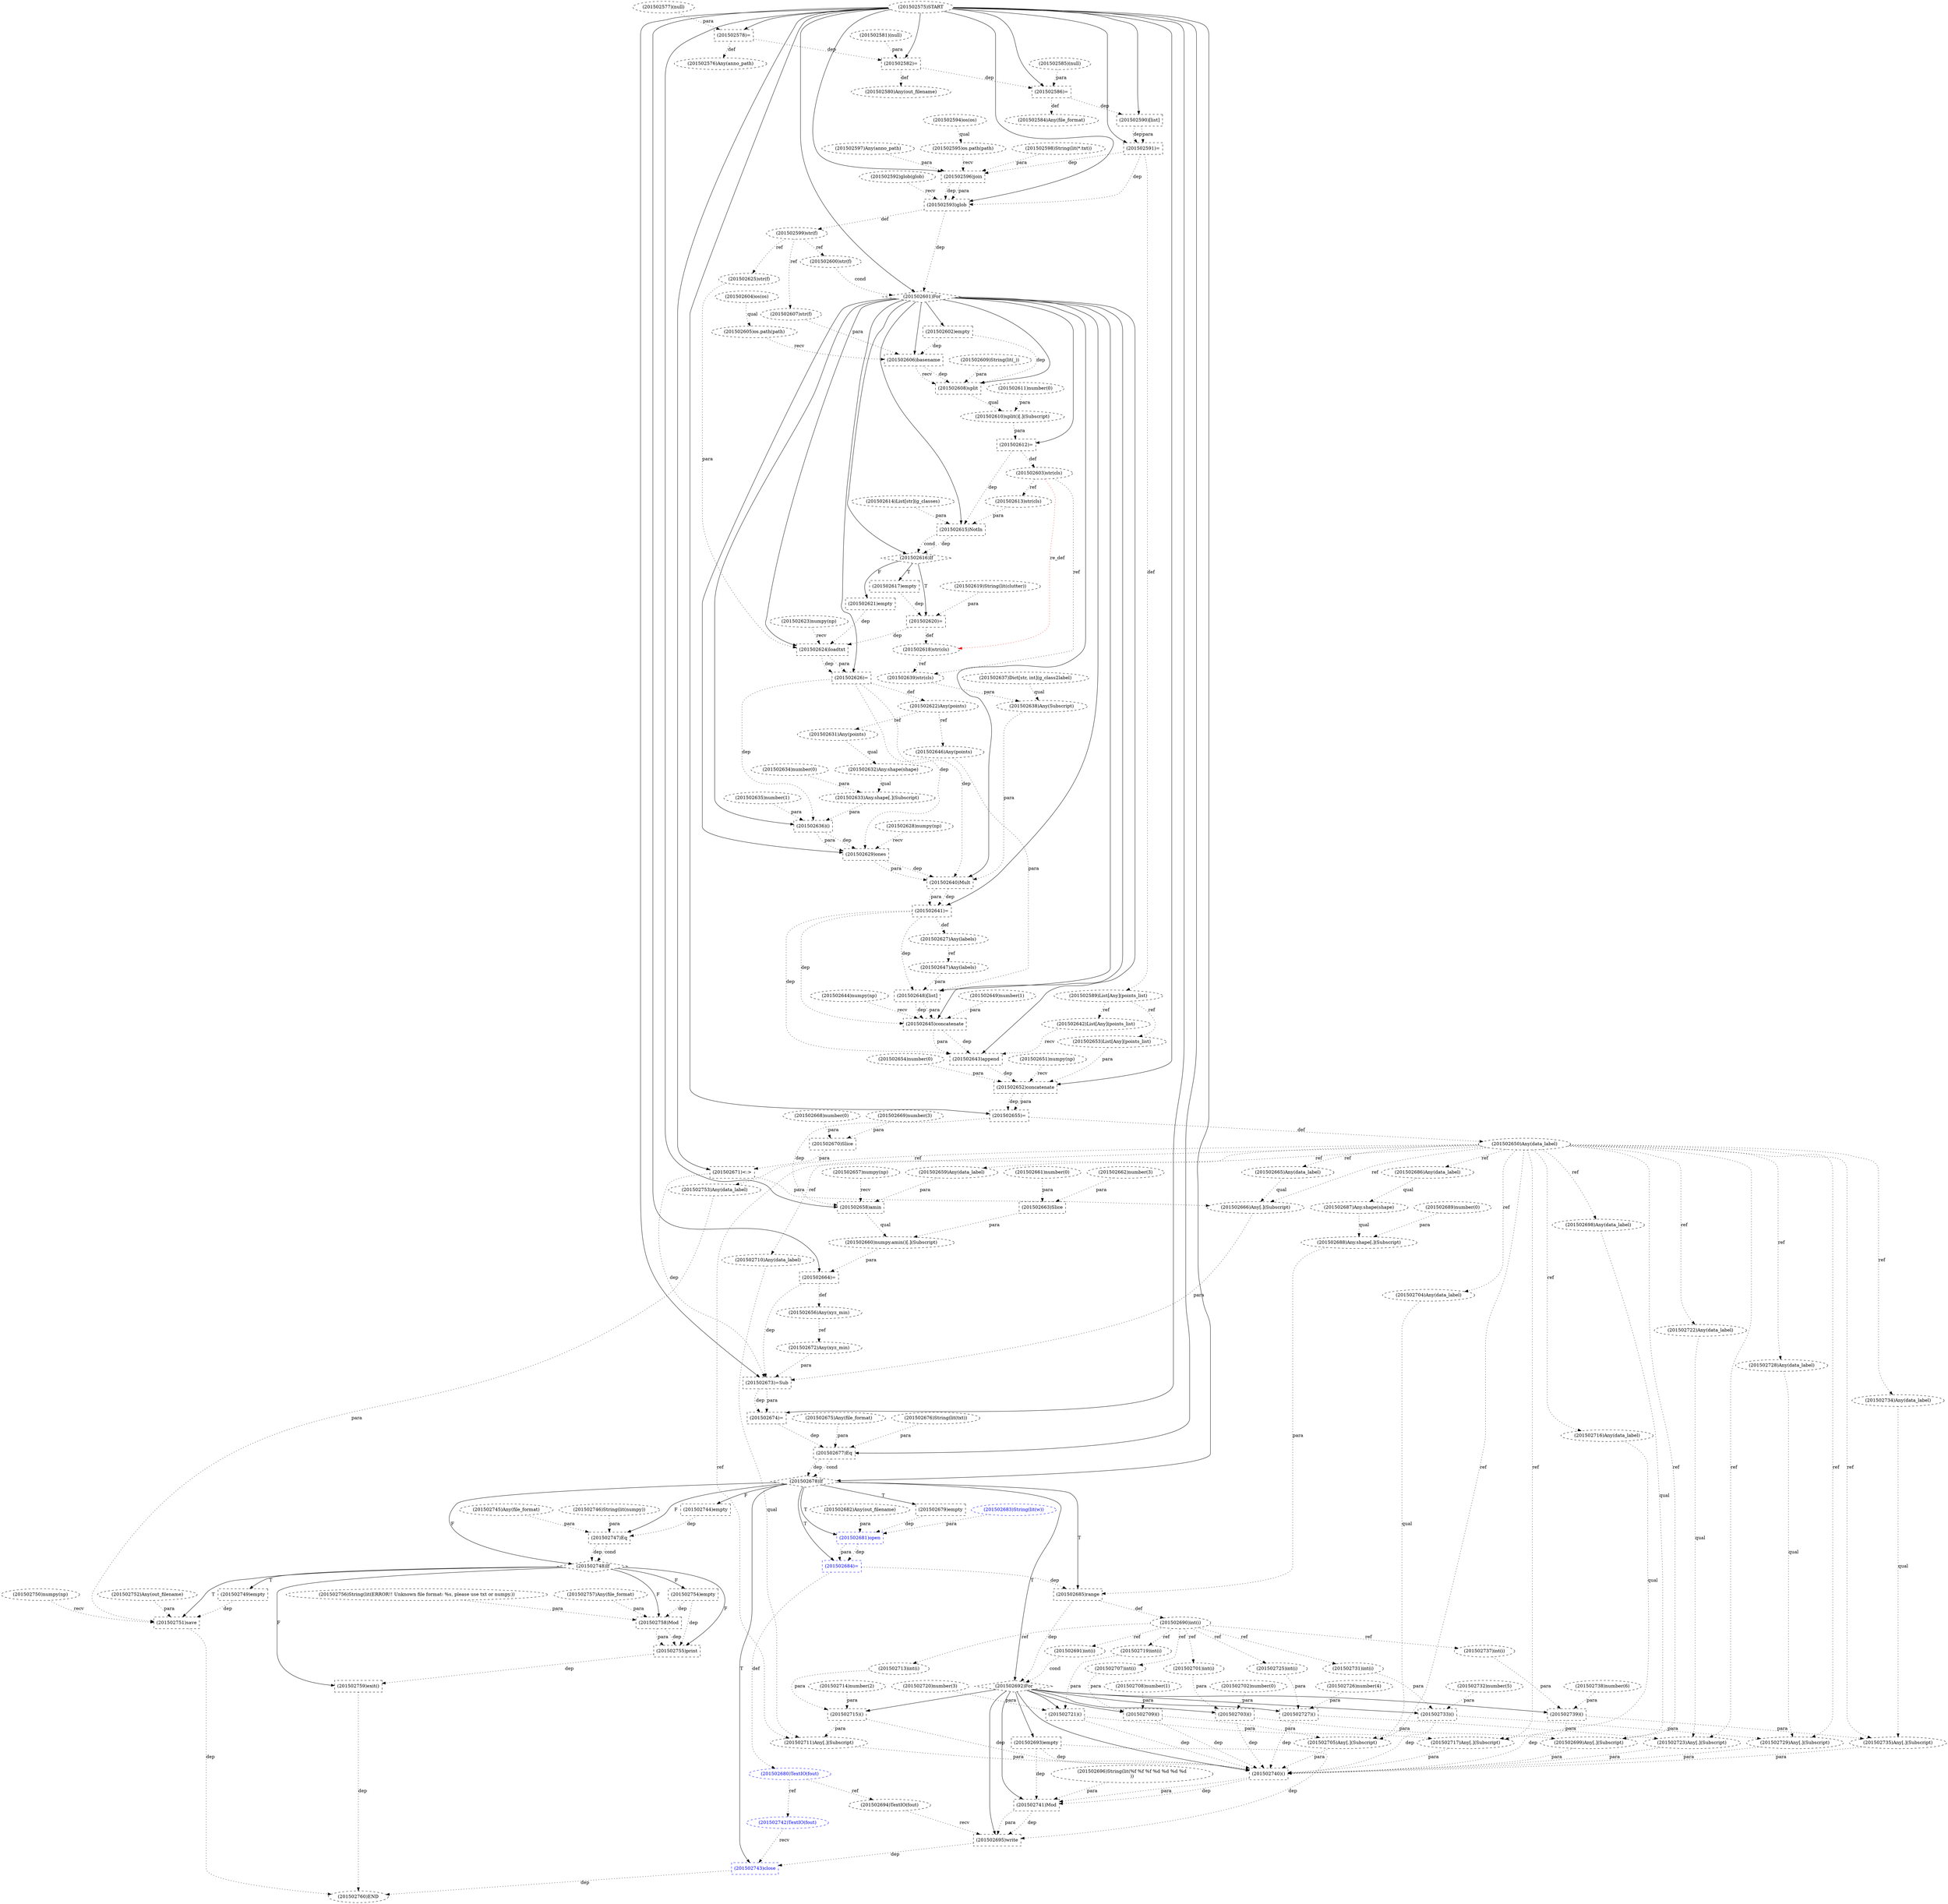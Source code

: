 digraph G {
1 [label="(201502646)Any(points)" shape=ellipse style=dashed]
2 [label="(201502609)String(lit(_))" shape=ellipse style=dashed]
3 [label="(201502632)Any.shape(shape)" shape=ellipse style=dashed]
4 [label="(201502637)Dict[str, int](g_class2label)" shape=ellipse style=dashed]
5 [label="(201502671)<:>" shape=box style=dashed]
6 [label="(201502721)()" shape=box style=dashed]
7 [label="(201502666)Any[.](Subscript)" shape=ellipse style=dashed]
8 [label="(201502581)(null)" shape=ellipse style=dashed]
9 [label="(201502699)Any[.](Subscript)" shape=ellipse style=dashed]
10 [label="(201502590)[list]" shape=box style=dashed]
11 [label="(201502638)Any(Subscript)" shape=ellipse style=dashed]
12 [label="(201502715)()" shape=box style=dashed]
13 [label="(201502738)number(6)" shape=ellipse style=dashed]
14 [label="(201502643)append" shape=box style=dashed]
15 [label="(201502752)Any(out_filename)" shape=ellipse style=dashed]
16 [label="(201502760)END" style=dashed]
17 [label="(201502597)Any(anno_path)" shape=ellipse style=dashed]
18 [label="(201502723)Any[.](Subscript)" shape=ellipse style=dashed]
19 [label="(201502759)exit()" shape=box style=dashed]
20 [label="(201502617)empty" shape=box style=dashed]
21 [label="(201502690)int(i)" shape=ellipse style=dashed]
22 [label="(201502633)Any.shape[.](Subscript)" shape=ellipse style=dashed]
23 [label="(201502594)os(os)" shape=ellipse style=dashed]
24 [label="(201502728)Any(data_label)" shape=ellipse style=dashed]
25 [label="(201502677)Eq" shape=box style=dashed]
26 [label="(201502753)Any(data_label)" shape=ellipse style=dashed]
27 [label="(201502626)=" shape=box style=dashed]
28 [label="(201502727)()" shape=box style=dashed]
29 [label="(201502756)String(lit(ERROR!! Unknown file format: %s, please use txt or numpy.))" shape=ellipse style=dashed]
30 [label="(201502662)number(3)" shape=ellipse style=dashed]
31 [label="(201502692)For" shape=diamond style=dashed]
32 [label="(201502683)String(lit(w))" shape=ellipse style=dashed color=blue fontcolor=blue]
33 [label="(201502608)split" shape=box style=dashed]
34 [label="(201502660)numpy.amin()[.](Subscript)" shape=ellipse style=dashed]
35 [label="(201502664)=" shape=box style=dashed]
36 [label="(201502713)int(i)" shape=ellipse style=dashed]
37 [label="(201502658)amin" shape=box style=dashed]
38 [label="(201502708)number(1)" shape=ellipse style=dashed]
39 [label="(201502751)save" shape=box style=dashed]
40 [label="(201502742)TextIO(fout)" shape=ellipse style=dashed color=blue fontcolor=blue]
41 [label="(201502593)glob" shape=box style=dashed]
42 [label="(201502729)Any[.](Subscript)" shape=ellipse style=dashed]
43 [label="(201502627)Any(labels)" shape=ellipse style=dashed]
44 [label="(201502720)number(3)" shape=ellipse style=dashed]
45 [label="(201502610)split()[.](Subscript)" shape=ellipse style=dashed]
46 [label="(201502654)number(0)" shape=ellipse style=dashed]
47 [label="(201502676)String(lit(txt))" shape=ellipse style=dashed]
48 [label="(201502694)TextIO(fout)" shape=ellipse style=dashed]
49 [label="(201502628)numpy(np)" shape=ellipse style=dashed]
50 [label="(201502698)Any(data_label)" shape=ellipse style=dashed]
51 [label="(201502619)String(lit(clutter))" shape=ellipse style=dashed]
52 [label="(201502592)glob(glob)" shape=ellipse style=dashed]
53 [label="(201502703)()" shape=box style=dashed]
54 [label="(201502648)[list]" shape=box style=dashed]
55 [label="(201502580)Any(out_filename)" shape=ellipse style=dashed]
56 [label="(201502598)String(lit(*.txt))" shape=ellipse style=dashed]
57 [label="(201502748)If" shape=diamond style=dashed]
58 [label="(201502670)Slice" shape=box style=dashed]
59 [label="(201502746)String(lit(numpy))" shape=ellipse style=dashed]
60 [label="(201502618)str(cls)" shape=ellipse style=dashed]
61 [label="(201502601)For" shape=diamond style=dashed]
62 [label="(201502661)number(0)" shape=ellipse style=dashed]
63 [label="(201502622)Any(points)" shape=ellipse style=dashed]
64 [label="(201502582)=" shape=box style=dashed]
65 [label="(201502611)number(0)" shape=ellipse style=dashed]
66 [label="(201502707)int(i)" shape=ellipse style=dashed]
67 [label="(201502688)Any.shape[.](Subscript)" shape=ellipse style=dashed]
68 [label="(201502714)number(2)" shape=ellipse style=dashed]
69 [label="(201502595)os.path(path)" shape=ellipse style=dashed]
70 [label="(201502629)ones" shape=box style=dashed]
71 [label="(201502612)=" shape=box style=dashed]
72 [label="(201502687)Any.shape(shape)" shape=ellipse style=dashed]
73 [label="(201502750)numpy(np)" shape=ellipse style=dashed]
74 [label="(201502710)Any(data_label)" shape=ellipse style=dashed]
75 [label="(201502702)number(0)" shape=ellipse style=dashed]
76 [label="(201502665)Any(data_label)" shape=ellipse style=dashed]
77 [label="(201502704)Any(data_label)" shape=ellipse style=dashed]
78 [label="(201502755)print" shape=box style=dashed]
79 [label="(201502639)str(cls)" shape=ellipse style=dashed]
80 [label="(201502623)numpy(np)" shape=ellipse style=dashed]
81 [label="(201502711)Any[.](Subscript)" shape=ellipse style=dashed]
82 [label="(201502589)List[Any](points_list)" shape=ellipse style=dashed]
83 [label="(201502735)Any[.](Subscript)" shape=ellipse style=dashed]
84 [label="(201502591)=" shape=box style=dashed]
85 [label="(201502657)numpy(np)" shape=ellipse style=dashed]
86 [label="(201502749)empty" shape=box style=dashed]
87 [label="(201502576)Any(anno_path)" shape=ellipse style=dashed]
88 [label="(201502642)List[Any](points_list)" shape=ellipse style=dashed]
89 [label="(201502747)Eq" shape=box style=dashed]
90 [label="(201502739)()" shape=box style=dashed]
91 [label="(201502701)int(i)" shape=ellipse style=dashed]
92 [label="(201502705)Any[.](Subscript)" shape=ellipse style=dashed]
93 [label="(201502615)NotIn" shape=box style=dashed]
94 [label="(201502634)number(0)" shape=ellipse style=dashed]
95 [label="(201502722)Any(data_label)" shape=ellipse style=dashed]
96 [label="(201502725)int(i)" shape=ellipse style=dashed]
97 [label="(201502650)Any(data_label)" shape=ellipse style=dashed]
98 [label="(201502607)str(f)" shape=ellipse style=dashed]
99 [label="(201502586)=" shape=box style=dashed]
100 [label="(201502680)TextIO(fout)" shape=ellipse style=dashed color=blue fontcolor=blue]
101 [label="(201502578)=" shape=box style=dashed]
102 [label="(201502596)join" shape=box style=dashed]
103 [label="(201502613)str(cls)" shape=ellipse style=dashed]
104 [label="(201502731)int(i)" shape=ellipse style=dashed]
105 [label="(201502674)=" shape=box style=dashed]
106 [label="(201502636)()" shape=box style=dashed]
107 [label="(201502682)Any(out_filename)" shape=ellipse style=dashed]
108 [label="(201502624)loadtxt" shape=box style=dashed]
109 [label="(201502625)str(f)" shape=ellipse style=dashed]
110 [label="(201502732)number(5)" shape=ellipse style=dashed]
111 [label="(201502678)If" shape=diamond style=dashed]
112 [label="(201502641)=" shape=box style=dashed]
113 [label="(201502606)basename" shape=box style=dashed]
114 [label="(201502599)str(f)" shape=ellipse style=dashed]
115 [label="(201502758)Mod" shape=box style=dashed]
116 [label="(201502616)If" shape=diamond style=dashed]
117 [label="(201502655)=" shape=box style=dashed]
118 [label="(201502741)Mod" shape=box style=dashed]
119 [label="(201502717)Any[.](Subscript)" shape=ellipse style=dashed]
120 [label="(201502675)Any(file_format)" shape=ellipse style=dashed]
121 [label="(201502668)number(0)" shape=ellipse style=dashed]
122 [label="(201502585)(null)" shape=ellipse style=dashed]
123 [label="(201502740)()" shape=box style=dashed]
124 [label="(201502745)Any(file_format)" shape=ellipse style=dashed]
125 [label="(201502575)START" style=dashed]
126 [label="(201502603)str(cls)" shape=ellipse style=dashed]
127 [label="(201502659)Any(data_label)" shape=ellipse style=dashed]
128 [label="(201502605)os.path(path)" shape=ellipse style=dashed]
129 [label="(201502686)Any(data_label)" shape=ellipse style=dashed]
130 [label="(201502669)number(3)" shape=ellipse style=dashed]
131 [label="(201502614)List[str](g_classes)" shape=ellipse style=dashed]
132 [label="(201502647)Any(labels)" shape=ellipse style=dashed]
133 [label="(201502757)Any(file_format)" shape=ellipse style=dashed]
134 [label="(201502635)number(1)" shape=ellipse style=dashed]
135 [label="(201502716)Any(data_label)" shape=ellipse style=dashed]
136 [label="(201502645)concatenate" shape=box style=dashed]
137 [label="(201502709)()" shape=box style=dashed]
138 [label="(201502584)Any(file_format)" shape=ellipse style=dashed]
139 [label="(201502691)int(i)" shape=ellipse style=dashed]
140 [label="(201502681)open" shape=box style=dashed color=blue fontcolor=blue]
141 [label="(201502743)close" shape=box style=dashed color=blue fontcolor=blue]
142 [label="(201502631)Any(points)" shape=ellipse style=dashed]
143 [label="(201502577)(null)" shape=ellipse style=dashed]
144 [label="(201502684)=" shape=box style=dashed color=blue fontcolor=blue]
145 [label="(201502651)numpy(np)" shape=ellipse style=dashed]
146 [label="(201502719)int(i)" shape=ellipse style=dashed]
147 [label="(201502653)List[Any](points_list)" shape=ellipse style=dashed]
148 [label="(201502644)numpy(np)" shape=ellipse style=dashed]
149 [label="(201502744)empty" shape=box style=dashed]
150 [label="(201502620)=" shape=box style=dashed]
151 [label="(201502696)String(lit(%f %f %f %d %d %d %d
))" shape=ellipse style=dashed]
152 [label="(201502695)write" shape=box style=dashed]
153 [label="(201502689)number(0)" shape=ellipse style=dashed]
154 [label="(201502672)Any(xyz_min)" shape=ellipse style=dashed]
155 [label="(201502733)()" shape=box style=dashed]
156 [label="(201502737)int(i)" shape=ellipse style=dashed]
157 [label="(201502602)empty" shape=box style=dashed]
158 [label="(201502604)os(os)" shape=ellipse style=dashed]
159 [label="(201502673)=Sub" shape=box style=dashed]
160 [label="(201502621)empty" shape=box style=dashed]
161 [label="(201502693)empty" shape=box style=dashed]
162 [label="(201502640)Mult" shape=box style=dashed]
163 [label="(201502679)empty" shape=box style=dashed]
164 [label="(201502754)empty" shape=box style=dashed]
165 [label="(201502652)concatenate" shape=box style=dashed]
166 [label="(201502656)Any(xyz_min)" shape=ellipse style=dashed]
167 [label="(201502685)range" shape=box style=dashed]
168 [label="(201502600)str(f)" shape=ellipse style=dashed]
169 [label="(201502726)number(4)" shape=ellipse style=dashed]
170 [label="(201502663)Slice" shape=box style=dashed]
171 [label="(201502734)Any(data_label)" shape=ellipse style=dashed]
172 [label="(201502649)number(1)" shape=ellipse style=dashed]
63 -> 1 [label="ref" style=dotted];
142 -> 3 [label="qual" style=dotted];
125 -> 5 [label="" style=solid];
58 -> 5 [label="para" style=dotted];
31 -> 6 [label="" style=solid];
146 -> 6 [label="para" style=dotted];
44 -> 6 [label="para" style=dotted];
76 -> 7 [label="qual" style=dotted];
5 -> 7 [label="para" style=dotted];
97 -> 7 [label="ref" style=dotted];
50 -> 9 [label="qual" style=dotted];
53 -> 9 [label="para" style=dotted];
97 -> 9 [label="ref" style=dotted];
125 -> 10 [label="" style=solid];
99 -> 10 [label="dep" style=dotted];
4 -> 11 [label="qual" style=dotted];
79 -> 11 [label="para" style=dotted];
31 -> 12 [label="" style=solid];
36 -> 12 [label="para" style=dotted];
68 -> 12 [label="para" style=dotted];
61 -> 14 [label="" style=solid];
88 -> 14 [label="recv" style=dotted];
136 -> 14 [label="dep" style=dotted];
136 -> 14 [label="para" style=dotted];
112 -> 14 [label="dep" style=dotted];
141 -> 16 [label="dep" style=dotted];
39 -> 16 [label="dep" style=dotted];
19 -> 16 [label="dep" style=dotted];
95 -> 18 [label="qual" style=dotted];
28 -> 18 [label="para" style=dotted];
97 -> 18 [label="ref" style=dotted];
57 -> 19 [label="F"];
78 -> 19 [label="dep" style=dotted];
116 -> 20 [label="T"];
167 -> 21 [label="def" style=dotted];
3 -> 22 [label="qual" style=dotted];
94 -> 22 [label="para" style=dotted];
97 -> 24 [label="ref" style=dotted];
125 -> 25 [label="" style=solid];
120 -> 25 [label="para" style=dotted];
47 -> 25 [label="para" style=dotted];
105 -> 25 [label="dep" style=dotted];
97 -> 26 [label="ref" style=dotted];
61 -> 27 [label="" style=solid];
108 -> 27 [label="dep" style=dotted];
108 -> 27 [label="para" style=dotted];
31 -> 28 [label="" style=solid];
96 -> 28 [label="para" style=dotted];
169 -> 28 [label="para" style=dotted];
111 -> 31 [label="T"];
167 -> 31 [label="dep" style=dotted];
139 -> 31 [label="cond" style=dotted];
61 -> 33 [label="" style=solid];
113 -> 33 [label="dep" style=dotted];
113 -> 33 [label="recv" style=dotted];
2 -> 33 [label="para" style=dotted];
157 -> 33 [label="dep" style=dotted];
37 -> 34 [label="qual" style=dotted];
170 -> 34 [label="para" style=dotted];
125 -> 35 [label="" style=solid];
34 -> 35 [label="para" style=dotted];
21 -> 36 [label="ref" style=dotted];
125 -> 37 [label="" style=solid];
85 -> 37 [label="recv" style=dotted];
127 -> 37 [label="para" style=dotted];
117 -> 37 [label="dep" style=dotted];
57 -> 39 [label="T"];
73 -> 39 [label="recv" style=dotted];
15 -> 39 [label="para" style=dotted];
26 -> 39 [label="para" style=dotted];
86 -> 39 [label="dep" style=dotted];
100 -> 40 [label="ref" style=dotted];
125 -> 41 [label="" style=solid];
52 -> 41 [label="recv" style=dotted];
102 -> 41 [label="dep" style=dotted];
102 -> 41 [label="para" style=dotted];
84 -> 41 [label="dep" style=dotted];
24 -> 42 [label="qual" style=dotted];
155 -> 42 [label="para" style=dotted];
97 -> 42 [label="ref" style=dotted];
112 -> 43 [label="def" style=dotted];
33 -> 45 [label="qual" style=dotted];
65 -> 45 [label="para" style=dotted];
100 -> 48 [label="ref" style=dotted];
97 -> 50 [label="ref" style=dotted];
31 -> 53 [label="" style=solid];
91 -> 53 [label="para" style=dotted];
75 -> 53 [label="para" style=dotted];
61 -> 54 [label="" style=solid];
1 -> 54 [label="para" style=dotted];
132 -> 54 [label="para" style=dotted];
112 -> 54 [label="dep" style=dotted];
64 -> 55 [label="def" style=dotted];
111 -> 57 [label="F"];
89 -> 57 [label="dep" style=dotted];
89 -> 57 [label="cond" style=dotted];
121 -> 58 [label="para" style=dotted];
130 -> 58 [label="para" style=dotted];
150 -> 60 [label="def" style=dotted];
126 -> 60 [label="re_def" style=dotted color=red];
125 -> 61 [label="" style=solid];
41 -> 61 [label="dep" style=dotted];
168 -> 61 [label="cond" style=dotted];
27 -> 63 [label="def" style=dotted];
125 -> 64 [label="" style=solid];
8 -> 64 [label="para" style=dotted];
101 -> 64 [label="dep" style=dotted];
21 -> 66 [label="ref" style=dotted];
72 -> 67 [label="qual" style=dotted];
153 -> 67 [label="para" style=dotted];
23 -> 69 [label="qual" style=dotted];
61 -> 70 [label="" style=solid];
49 -> 70 [label="recv" style=dotted];
106 -> 70 [label="dep" style=dotted];
106 -> 70 [label="para" style=dotted];
27 -> 70 [label="dep" style=dotted];
61 -> 71 [label="" style=solid];
45 -> 71 [label="para" style=dotted];
129 -> 72 [label="qual" style=dotted];
97 -> 74 [label="ref" style=dotted];
97 -> 76 [label="ref" style=dotted];
97 -> 77 [label="ref" style=dotted];
57 -> 78 [label="F"];
115 -> 78 [label="dep" style=dotted];
115 -> 78 [label="para" style=dotted];
164 -> 78 [label="dep" style=dotted];
126 -> 79 [label="ref" style=dotted];
60 -> 79 [label="ref" style=dotted];
74 -> 81 [label="qual" style=dotted];
12 -> 81 [label="para" style=dotted];
97 -> 81 [label="ref" style=dotted];
84 -> 82 [label="def" style=dotted];
171 -> 83 [label="qual" style=dotted];
90 -> 83 [label="para" style=dotted];
97 -> 83 [label="ref" style=dotted];
125 -> 84 [label="" style=solid];
10 -> 84 [label="dep" style=dotted];
10 -> 84 [label="para" style=dotted];
57 -> 86 [label="T"];
101 -> 87 [label="def" style=dotted];
82 -> 88 [label="ref" style=dotted];
111 -> 89 [label="F"];
124 -> 89 [label="para" style=dotted];
59 -> 89 [label="para" style=dotted];
149 -> 89 [label="dep" style=dotted];
31 -> 90 [label="" style=solid];
156 -> 90 [label="para" style=dotted];
13 -> 90 [label="para" style=dotted];
21 -> 91 [label="ref" style=dotted];
77 -> 92 [label="qual" style=dotted];
137 -> 92 [label="para" style=dotted];
97 -> 92 [label="ref" style=dotted];
61 -> 93 [label="" style=solid];
103 -> 93 [label="para" style=dotted];
131 -> 93 [label="para" style=dotted];
71 -> 93 [label="dep" style=dotted];
97 -> 95 [label="ref" style=dotted];
21 -> 96 [label="ref" style=dotted];
117 -> 97 [label="def" style=dotted];
114 -> 98 [label="ref" style=dotted];
125 -> 99 [label="" style=solid];
122 -> 99 [label="para" style=dotted];
64 -> 99 [label="dep" style=dotted];
144 -> 100 [label="def" style=dotted];
125 -> 101 [label="" style=solid];
143 -> 101 [label="para" style=dotted];
125 -> 102 [label="" style=solid];
69 -> 102 [label="recv" style=dotted];
17 -> 102 [label="para" style=dotted];
56 -> 102 [label="para" style=dotted];
84 -> 102 [label="dep" style=dotted];
126 -> 103 [label="ref" style=dotted];
21 -> 104 [label="ref" style=dotted];
125 -> 105 [label="" style=solid];
159 -> 105 [label="dep" style=dotted];
159 -> 105 [label="para" style=dotted];
61 -> 106 [label="" style=solid];
22 -> 106 [label="para" style=dotted];
134 -> 106 [label="para" style=dotted];
27 -> 106 [label="dep" style=dotted];
61 -> 108 [label="" style=solid];
80 -> 108 [label="recv" style=dotted];
109 -> 108 [label="para" style=dotted];
160 -> 108 [label="dep" style=dotted];
150 -> 108 [label="dep" style=dotted];
114 -> 109 [label="ref" style=dotted];
125 -> 111 [label="" style=solid];
25 -> 111 [label="dep" style=dotted];
25 -> 111 [label="cond" style=dotted];
61 -> 112 [label="" style=solid];
162 -> 112 [label="dep" style=dotted];
162 -> 112 [label="para" style=dotted];
61 -> 113 [label="" style=solid];
128 -> 113 [label="recv" style=dotted];
98 -> 113 [label="para" style=dotted];
157 -> 113 [label="dep" style=dotted];
41 -> 114 [label="def" style=dotted];
57 -> 115 [label="F"];
29 -> 115 [label="para" style=dotted];
133 -> 115 [label="para" style=dotted];
164 -> 115 [label="dep" style=dotted];
61 -> 116 [label="" style=solid];
93 -> 116 [label="dep" style=dotted];
93 -> 116 [label="cond" style=dotted];
125 -> 117 [label="" style=solid];
165 -> 117 [label="dep" style=dotted];
165 -> 117 [label="para" style=dotted];
31 -> 118 [label="" style=solid];
151 -> 118 [label="para" style=dotted];
123 -> 118 [label="dep" style=dotted];
123 -> 118 [label="para" style=dotted];
161 -> 118 [label="dep" style=dotted];
135 -> 119 [label="qual" style=dotted];
6 -> 119 [label="para" style=dotted];
97 -> 119 [label="ref" style=dotted];
31 -> 123 [label="" style=solid];
53 -> 123 [label="dep" style=dotted];
9 -> 123 [label="para" style=dotted];
137 -> 123 [label="dep" style=dotted];
92 -> 123 [label="para" style=dotted];
12 -> 123 [label="dep" style=dotted];
81 -> 123 [label="para" style=dotted];
6 -> 123 [label="dep" style=dotted];
119 -> 123 [label="para" style=dotted];
28 -> 123 [label="dep" style=dotted];
18 -> 123 [label="para" style=dotted];
155 -> 123 [label="dep" style=dotted];
42 -> 123 [label="para" style=dotted];
90 -> 123 [label="dep" style=dotted];
83 -> 123 [label="para" style=dotted];
161 -> 123 [label="dep" style=dotted];
71 -> 126 [label="def" style=dotted];
97 -> 127 [label="ref" style=dotted];
158 -> 128 [label="qual" style=dotted];
97 -> 129 [label="ref" style=dotted];
43 -> 132 [label="ref" style=dotted];
97 -> 135 [label="ref" style=dotted];
61 -> 136 [label="" style=solid];
148 -> 136 [label="recv" style=dotted];
54 -> 136 [label="dep" style=dotted];
54 -> 136 [label="para" style=dotted];
172 -> 136 [label="para" style=dotted];
112 -> 136 [label="dep" style=dotted];
31 -> 137 [label="" style=solid];
66 -> 137 [label="para" style=dotted];
38 -> 137 [label="para" style=dotted];
99 -> 138 [label="def" style=dotted];
21 -> 139 [label="ref" style=dotted];
111 -> 140 [label="T"];
107 -> 140 [label="para" style=dotted];
32 -> 140 [label="para" style=dotted];
163 -> 140 [label="dep" style=dotted];
111 -> 141 [label="T"];
40 -> 141 [label="recv" style=dotted];
152 -> 141 [label="dep" style=dotted];
63 -> 142 [label="ref" style=dotted];
111 -> 144 [label="T"];
140 -> 144 [label="dep" style=dotted];
140 -> 144 [label="para" style=dotted];
21 -> 146 [label="ref" style=dotted];
82 -> 147 [label="ref" style=dotted];
111 -> 149 [label="F"];
116 -> 150 [label="T"];
51 -> 150 [label="para" style=dotted];
20 -> 150 [label="dep" style=dotted];
31 -> 152 [label="" style=solid];
48 -> 152 [label="recv" style=dotted];
118 -> 152 [label="dep" style=dotted];
118 -> 152 [label="para" style=dotted];
161 -> 152 [label="dep" style=dotted];
166 -> 154 [label="ref" style=dotted];
31 -> 155 [label="" style=solid];
104 -> 155 [label="para" style=dotted];
110 -> 155 [label="para" style=dotted];
21 -> 156 [label="ref" style=dotted];
61 -> 157 [label="" style=solid];
125 -> 159 [label="" style=solid];
5 -> 159 [label="dep" style=dotted];
7 -> 159 [label="para" style=dotted];
154 -> 159 [label="para" style=dotted];
35 -> 159 [label="dep" style=dotted];
116 -> 160 [label="F"];
31 -> 161 [label="" style=solid];
61 -> 162 [label="" style=solid];
70 -> 162 [label="dep" style=dotted];
70 -> 162 [label="para" style=dotted];
11 -> 162 [label="para" style=dotted];
27 -> 162 [label="dep" style=dotted];
111 -> 163 [label="T"];
57 -> 164 [label="F"];
125 -> 165 [label="" style=solid];
145 -> 165 [label="recv" style=dotted];
147 -> 165 [label="para" style=dotted];
46 -> 165 [label="para" style=dotted];
14 -> 165 [label="dep" style=dotted];
35 -> 166 [label="def" style=dotted];
111 -> 167 [label="T"];
67 -> 167 [label="para" style=dotted];
144 -> 167 [label="dep" style=dotted];
114 -> 168 [label="ref" style=dotted];
62 -> 170 [label="para" style=dotted];
30 -> 170 [label="para" style=dotted];
97 -> 171 [label="ref" style=dotted];
}